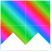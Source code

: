 <?xml version="1.0"?>
<!DOCTYPE ipe SYSTEM "ipe.dtd">
<ipe version="70107" creator="Ipe 7.1.10">
<info created="D:20150616165342" modified="D:20170914104839"/>
<preamble>\usepackage[scaled=1.61]{inconsolata}
\renewcommand*\familydefault{\ttdefault} %% Only if the base font of the document is to be typewriter style
\usepackage[T1]{fontenc}</preamble>
<ipestyle name="basic">
<symbol name="arrow/arc(spx)">
<path stroke="sym-stroke" fill="sym-stroke" pen="sym-pen">
0 0 m
-1 0.333 l
-1 -0.333 l
h
</path>
</symbol>
<symbol name="arrow/farc(spx)">
<path stroke="sym-stroke" fill="white" pen="sym-pen">
0 0 m
-1 0.333 l
-1 -0.333 l
h
</path>
</symbol>
<symbol name="arrow/ptarc(spx)">
<path stroke="sym-stroke" fill="sym-stroke" pen="sym-pen">
0 0 m
-1 0.333 l
-0.8 0 l
-1 -0.333 l
h
</path>
</symbol>
<symbol name="arrow/fptarc(spx)">
<path stroke="sym-stroke" fill="white" pen="sym-pen">
0 0 m
-1 0.333 l
-0.8 0 l
-1 -0.333 l
h
</path>
</symbol>
<symbol name="mark/circle(sx)" transformations="translations">
<path fill="sym-stroke">
0.6 0 0 0.6 0 0 e
0.4 0 0 0.4 0 0 e
</path>
</symbol>
<symbol name="mark/disk(sx)" transformations="translations">
<path fill="sym-stroke">
0.6 0 0 0.6 0 0 e
</path>
</symbol>
<symbol name="mark/fdisk(sfx)" transformations="translations">
<group>
<path fill="sym-fill">
0.5 0 0 0.5 0 0 e
</path>
<path fill="sym-stroke" fillrule="eofill">
0.6 0 0 0.6 0 0 e
0.4 0 0 0.4 0 0 e
</path>
</group>
</symbol>
<symbol name="mark/box(sx)" transformations="translations">
<path fill="sym-stroke" fillrule="eofill">
-0.6 -0.6 m
0.6 -0.6 l
0.6 0.6 l
-0.6 0.6 l
h
-0.4 -0.4 m
0.4 -0.4 l
0.4 0.4 l
-0.4 0.4 l
h
</path>
</symbol>
<symbol name="mark/square(sx)" transformations="translations">
<path fill="sym-stroke">
-0.6 -0.6 m
0.6 -0.6 l
0.6 0.6 l
-0.6 0.6 l
h
</path>
</symbol>
<symbol name="mark/fsquare(sfx)" transformations="translations">
<group>
<path fill="sym-fill">
-0.5 -0.5 m
0.5 -0.5 l
0.5 0.5 l
-0.5 0.5 l
h
</path>
<path fill="sym-stroke" fillrule="eofill">
-0.6 -0.6 m
0.6 -0.6 l
0.6 0.6 l
-0.6 0.6 l
h
-0.4 -0.4 m
0.4 -0.4 l
0.4 0.4 l
-0.4 0.4 l
h
</path>
</group>
</symbol>
<symbol name="mark/cross(sx)" transformations="translations">
<group>
<path fill="sym-stroke">
-0.43 -0.57 m
0.57 0.43 l
0.43 0.57 l
-0.57 -0.43 l
h
</path>
<path fill="sym-stroke">
-0.43 0.57 m
0.57 -0.43 l
0.43 -0.57 l
-0.57 0.43 l
h
</path>
</group>
</symbol>
<symbol name="arrow/fnormal(spx)">
<path stroke="sym-stroke" fill="white" pen="sym-pen">
0 0 m
-1 0.333 l
-1 -0.333 l
h
</path>
</symbol>
<symbol name="arrow/pointed(spx)">
<path stroke="sym-stroke" fill="sym-stroke" pen="sym-pen">
0 0 m
-1 0.333 l
-0.8 0 l
-1 -0.333 l
h
</path>
</symbol>
<symbol name="arrow/fpointed(spx)">
<path stroke="sym-stroke" fill="white" pen="sym-pen">
0 0 m
-1 0.333 l
-0.8 0 l
-1 -0.333 l
h
</path>
</symbol>
<symbol name="arrow/linear(spx)">
<path stroke="sym-stroke" pen="sym-pen">
-1 0.333 m
0 0 l
-1 -0.333 l
</path>
</symbol>
<symbol name="arrow/fdouble(spx)">
<path stroke="sym-stroke" fill="white" pen="sym-pen">
0 0 m
-1 0.333 l
-1 -0.333 l
h
-1 0 m
-2 0.333 l
-2 -0.333 l
h
</path>
</symbol>
<symbol name="arrow/double(spx)">
<path stroke="sym-stroke" fill="sym-stroke" pen="sym-pen">
0 0 m
-1 0.333 l
-1 -0.333 l
h
-1 0 m
-2 0.333 l
-2 -0.333 l
h
</path>
</symbol>
<pen name="heavier" value="0.8"/>
<pen name="fat" value="1.2"/>
<pen name="ultrafat" value="2"/>
<symbolsize name="large" value="5"/>
<symbolsize name="small" value="2"/>
<symbolsize name="tiny" value="1.1"/>
<arrowsize name="large" value="10"/>
<arrowsize name="small" value="5"/>
<arrowsize name="tiny" value="3"/>
<color name="yellow" value="1 1 0"/>
<color name="int" value="0 0.8 0.2"/>
<color name="float" value="0 0.5 1"/>
<color name="str" value="1 0.19 0.06"/>
<color name="range" value="1 0.67 0"/>
<color name="notype" value="0.4"/>
<color name="hole" value="0.827"/>
<color name="border" value="0.663"/>
<color name="bool" value="1 0.16 1"/>
<color name="stmt" value="0.57 0.64 0.569"/>
<color name="graphics" value="1 0.4 0.7"/>
<color name="graphwin" value="0 0.9 0.9"/>
<color name="turtle" value="0.25 0.88 0.82"/>
<dashstyle name="dashed" value="[4] 0"/>
<dashstyle name="dotted" value="[1 3] 0"/>
<dashstyle name="dash dotted" value="[4 2 1 2] 0"/>
<dashstyle name="dash dot dotted" value="[4 2 1 2 1 2] 0"/>
<textsize name="large" value="\large"/>
<textsize name="small" value="\small"/>
<textsize name="tiny" value="\tiny"/>
<textsize name="Large" value="\Large"/>
<textsize name="LARGE" value="\LARGE"/>
<textsize name="huge" value="\huge"/>
<textsize name="Huge" value="\Huge"/>
<textsize name="footnote" value="\footnotesize"/>
<textstyle name="center" begin="\begin{center}" end="\end{center}"/>
<textstyle name="itemize" begin="\begin{itemize}" end="\end{itemize}"/>
<textstyle name="item" begin="\begin{itemize}\item{}" end="\end{itemize}"/>
<gridsize name="4 pts" value="4"/>
<gridsize name="8 pts (~3 mm)" value="8"/>
<gridsize name="16 pts (~6 mm)" value="16"/>
<gridsize name="32 pts (~12 mm)" value="32"/>
<gridsize name="10 pts (~3.5 mm)" value="10"/>
<gridsize name="20 pts (~7 mm)" value="20"/>
<gridsize name="14 pts (~5 mm)" value="14"/>
<gridsize name="28 pts (~10 mm)" value="28"/>
<gridsize name="56 pts (~20 mm)" value="56"/>
<gridsize name="2 pts" value="2"/>
<gridsize name="1 pt" value="1"/>
<gridsize name="3 pts" value="3"/>
<gridsize name="6 pts" value="6"/>
<gridsize name="12 pts" value="12"/>
<anglesize name="90 deg" value="90"/>
<anglesize name="60 deg" value="60"/>
<anglesize name="45 deg" value="45"/>
<anglesize name="30 deg" value="30"/>
<anglesize name="22.5 deg" value="22.5"/>
<opacity name="10%" value="0.1"/>
<opacity name="30%" value="0.3"/>
<opacity name="50%" value="0.5"/>
<opacity name="75%" value="0.75"/>
<gradient name="rainbow1" type="axial" coords="0 0 100 100" extend="yes">
 <stop offset="0" color="1 0.19 0.06"/>
 <stop offset="0.167" color="0.47 0.87 0.13"/>
 <stop offset="0.333" color="0 0.8 0.2"/>
 <stop offset="0.5" color="0.25 0.88 0.82"/>
 <stop offset="0.667" color="0 0.5 1"/>
 <stop offset="0.833" color="1 0.16 1"/>
 <stop offset="1" color="1 0.19 0.06"/>
</gradient>
<gradient name="rainbow2" type="axial" coords="0 0 100 100" extend="yes">
 <stop offset="0" color="0.25 0.88 0.82"/>
 <stop offset="0.167" color="0 0.5 1"/>
 <stop offset="0.333" color="1 0.16 1"/>
 <stop offset="0.5" color="1 0.19 0.06"/>
 <stop offset="0.667" color="0.47 0.87 0.13"/>
 <stop offset="0.833" color="0 0.8 0.2"/>
 <stop offset="1" color="0.25 0.88 0.82"/>
</gradient>
<gradient name="rainbowW1" type="axial" coords="0 0 100 100" extend="yes">
 <stop offset="0" color="1"/>
 <stop offset="0.083" color="1 0.19 0.06"/>
 <stop offset="0.25" color="0.47 0.87 0.13"/>
 <stop offset="0.417" color="0 0.8 0.2"/>
 <stop offset="0.583" color="0.25 0.88 0.82"/>
 <stop offset="0.75" color="0 0.5 1"/>
 <stop offset="0.917" color="1 0.16 1"/>
 <stop offset="1" color="1"/>
</gradient>
<gradient name="rainbowW2" type="axial" coords="0 0 100 100" extend="yes">
 <stop offset="0" color="0.13 0.84 0.51"/>
 <stop offset="0.083" color="0.25 0.88 0.82"/>
 <stop offset="0.25" color="0 0.5 1"/>
 <stop offset="0.417" color="1 0.16 1"/>
 <stop offset="0.583" color="1 0.19 0.06"/>
 <stop offset="0.75" color="0.47 0.87 0.13"/>
 <stop offset="0.917" color="0 0.8 0.2"/>
 <stop offset="1" color="0.13 0.84 0.51"/>
</gradient>
<gradient name="rainbowX1" type="axial" coords="0 0 100 100" extend="yes">
 <stop offset="0" color="1"/>
 <stop offset="0.125" color="1 0.19 0.06"/>
 <stop offset="0.275" color="0.47 0.87 0.13"/>
 <stop offset="0.425" color="0 0.8 0.2"/>
 <stop offset="0.575" color="0.25 0.88 0.82"/>
 <stop offset="0.725" color="0 0.5 1"/>
 <stop offset="0.875" color="1 0.16 1"/>
 <stop offset="1" color="1"/>
</gradient>
<gradient name="rainbowX2" type="axial" coords="0 0 100 100" extend="yes">
 <stop offset="0" color="0.13 0.84 0.51"/>
 <stop offset="0.075" color="0.25 0.88 0.82"/>
 <stop offset="0.225" color="0 0.5 1"/>
 <stop offset="0.375" color="1 0.16 1"/>
 <stop offset="0.625" color="1 0.19 0.06"/>
 <stop offset="0.775" color="0.47 0.87 0.13"/>
 <stop offset="0.925" color="0 0.8 0.2"/>
 <stop offset="1" color="0.13 0.84 0.51"/>
</gradient>
<tiling name="falling" angle="-60" step="4" width="1"/>
<tiling name="rising" angle="30" step="4" width="1"/>
</ipestyle>
<page>
<layer name="alpha"/>
<view layers="alpha" active="alpha"/>
<path layer="alpha" matrix="0.09 0 0 0.09 228 246.1" fill="1" gradient="rainbow2">
0 0 m
100 0 l
100 100 l
0 100 l
h
</path>
<path matrix="0.09 0 0 0.09 228 255" fill="1" gradient="rainbow1">
0 0 m
100 0 l
100 100 l
0 100 l
h
</path>
<path matrix="0.09 0 0 0.09 236.9 255" fill="1" gradient="rainbow2">
0 0 m
100 0 l
100 100 l
0 100 l
h
</path>
<path matrix="0.09 0 0 0.09 236.9 246.1" fill="1" gradient="rainbow1">
0 0 m
100 0 l
100 100 l
0 100 l
h
</path>
<path fill="white">
228 246 m
228 248 l
232.5 252.5 l
237 248 l
241.5 252.5 l
246 248 l
246 246 l
h
</path>
</page>
</ipe>
